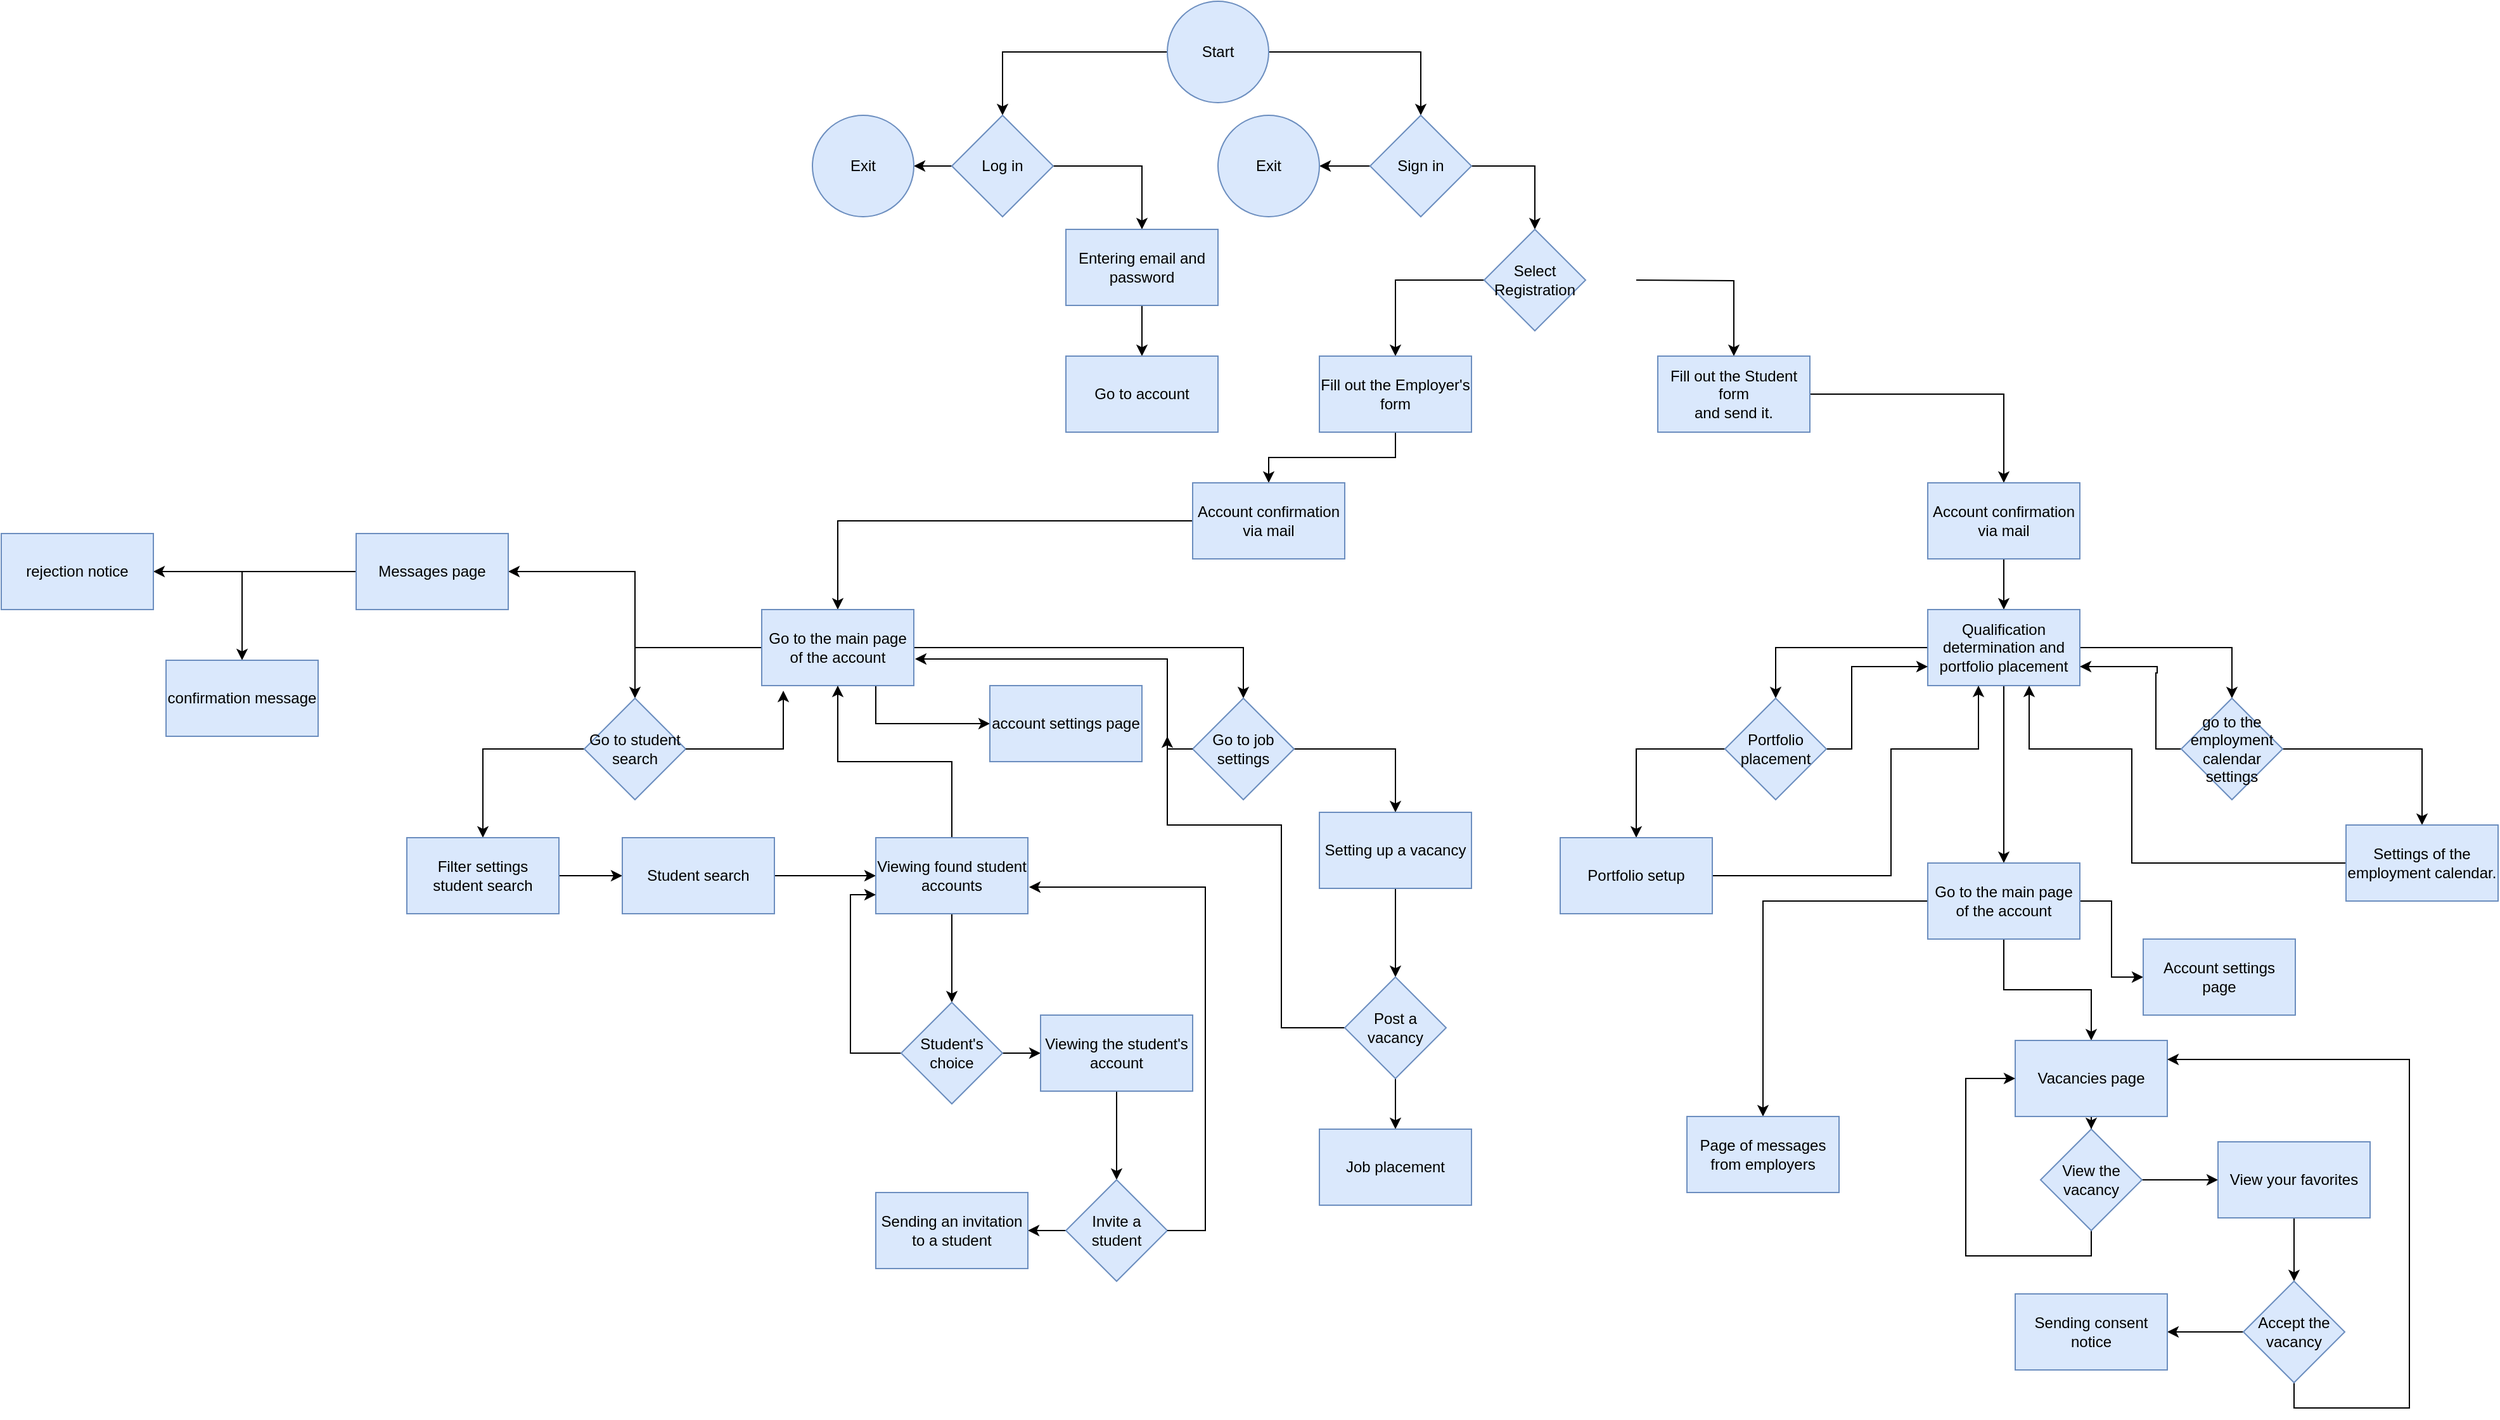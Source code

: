 <mxfile version="24.4.4" type="github">
  <diagram name="Сторінка-1" id="I66CP8ndcTy6_4_5-g2l">
    <mxGraphModel dx="2638" dy="819" grid="1" gridSize="10" guides="1" tooltips="1" connect="1" arrows="1" fold="1" page="0" pageScale="1" pageWidth="827" pageHeight="1169" math="0" shadow="0">
      <root>
        <mxCell id="0" />
        <mxCell id="1" parent="0" />
        <mxCell id="hiTkk5LqFYm6s-qgqpzz-3" value="" style="edgeStyle=orthogonalEdgeStyle;rounded=0;orthogonalLoop=1;jettySize=auto;html=1;" parent="1" source="hiTkk5LqFYm6s-qgqpzz-1" target="hiTkk5LqFYm6s-qgqpzz-2" edge="1">
          <mxGeometry relative="1" as="geometry" />
        </mxCell>
        <mxCell id="hiTkk5LqFYm6s-qgqpzz-5" value="" style="edgeStyle=orthogonalEdgeStyle;rounded=0;orthogonalLoop=1;jettySize=auto;html=1;" parent="1" source="hiTkk5LqFYm6s-qgqpzz-1" target="hiTkk5LqFYm6s-qgqpzz-4" edge="1">
          <mxGeometry relative="1" as="geometry" />
        </mxCell>
        <mxCell id="hiTkk5LqFYm6s-qgqpzz-1" value="Start" style="ellipse;whiteSpace=wrap;html=1;aspect=fixed;fillColor=#dae8fc;strokeColor=#6c8ebf;" parent="1" vertex="1">
          <mxGeometry x="360" width="80" height="80" as="geometry" />
        </mxCell>
        <mxCell id="hiTkk5LqFYm6s-qgqpzz-7" value="" style="edgeStyle=orthogonalEdgeStyle;rounded=0;orthogonalLoop=1;jettySize=auto;html=1;" parent="1" source="hiTkk5LqFYm6s-qgqpzz-2" target="hiTkk5LqFYm6s-qgqpzz-6" edge="1">
          <mxGeometry relative="1" as="geometry" />
        </mxCell>
        <mxCell id="hiTkk5LqFYm6s-qgqpzz-9" value="" style="edgeStyle=orthogonalEdgeStyle;rounded=0;orthogonalLoop=1;jettySize=auto;html=1;" parent="1" source="hiTkk5LqFYm6s-qgqpzz-2" target="hiTkk5LqFYm6s-qgqpzz-8" edge="1">
          <mxGeometry relative="1" as="geometry" />
        </mxCell>
        <mxCell id="hiTkk5LqFYm6s-qgqpzz-2" value="Sign in" style="rhombus;whiteSpace=wrap;html=1;fillColor=#dae8fc;strokeColor=#6c8ebf;" parent="1" vertex="1">
          <mxGeometry x="520" y="90" width="80" height="80" as="geometry" />
        </mxCell>
        <mxCell id="hiTkk5LqFYm6s-qgqpzz-57" value="" style="edgeStyle=orthogonalEdgeStyle;rounded=0;orthogonalLoop=1;jettySize=auto;html=1;" parent="1" source="hiTkk5LqFYm6s-qgqpzz-4" target="hiTkk5LqFYm6s-qgqpzz-56" edge="1">
          <mxGeometry relative="1" as="geometry" />
        </mxCell>
        <mxCell id="hiTkk5LqFYm6s-qgqpzz-59" value="" style="edgeStyle=orthogonalEdgeStyle;rounded=0;orthogonalLoop=1;jettySize=auto;html=1;" parent="1" source="hiTkk5LqFYm6s-qgqpzz-4" target="hiTkk5LqFYm6s-qgqpzz-58" edge="1">
          <mxGeometry relative="1" as="geometry" />
        </mxCell>
        <mxCell id="hiTkk5LqFYm6s-qgqpzz-4" value="Log in" style="rhombus;whiteSpace=wrap;html=1;fillColor=#dae8fc;strokeColor=#6c8ebf;" parent="1" vertex="1">
          <mxGeometry x="190" y="90" width="80" height="80" as="geometry" />
        </mxCell>
        <mxCell id="hiTkk5LqFYm6s-qgqpzz-6" value="Exit" style="ellipse;whiteSpace=wrap;html=1;fillColor=#dae8fc;strokeColor=#6c8ebf;" parent="1" vertex="1">
          <mxGeometry x="400" y="90" width="80" height="80" as="geometry" />
        </mxCell>
        <mxCell id="hiTkk5LqFYm6s-qgqpzz-11" value="" style="edgeStyle=orthogonalEdgeStyle;rounded=0;orthogonalLoop=1;jettySize=auto;html=1;" parent="1" source="hiTkk5LqFYm6s-qgqpzz-8" target="hiTkk5LqFYm6s-qgqpzz-10" edge="1">
          <mxGeometry relative="1" as="geometry" />
        </mxCell>
        <mxCell id="hiTkk5LqFYm6s-qgqpzz-13" value="" style="edgeStyle=orthogonalEdgeStyle;rounded=0;orthogonalLoop=1;jettySize=auto;html=1;" parent="1" target="hiTkk5LqFYm6s-qgqpzz-12" edge="1">
          <mxGeometry relative="1" as="geometry">
            <mxPoint x="730" y="220" as="sourcePoint" />
          </mxGeometry>
        </mxCell>
        <mxCell id="hiTkk5LqFYm6s-qgqpzz-8" value="Select Registration" style="rhombus;whiteSpace=wrap;html=1;fillColor=#dae8fc;strokeColor=#6c8ebf;" parent="1" vertex="1">
          <mxGeometry x="610" y="180" width="80" height="80" as="geometry" />
        </mxCell>
        <mxCell id="hiTkk5LqFYm6s-qgqpzz-63" value="" style="edgeStyle=orthogonalEdgeStyle;rounded=0;orthogonalLoop=1;jettySize=auto;html=1;" parent="1" source="hiTkk5LqFYm6s-qgqpzz-10" target="hiTkk5LqFYm6s-qgqpzz-62" edge="1">
          <mxGeometry relative="1" as="geometry" />
        </mxCell>
        <mxCell id="hiTkk5LqFYm6s-qgqpzz-10" value="Fill out the Employer&#39;s form" style="whiteSpace=wrap;html=1;fillColor=#dae8fc;strokeColor=#6c8ebf;" parent="1" vertex="1">
          <mxGeometry x="480" y="280" width="120" height="60" as="geometry" />
        </mxCell>
        <mxCell id="hiTkk5LqFYm6s-qgqpzz-15" value="" style="edgeStyle=orthogonalEdgeStyle;rounded=0;orthogonalLoop=1;jettySize=auto;html=1;" parent="1" source="hiTkk5LqFYm6s-qgqpzz-12" target="hiTkk5LqFYm6s-qgqpzz-14" edge="1">
          <mxGeometry relative="1" as="geometry" />
        </mxCell>
        <mxCell id="hiTkk5LqFYm6s-qgqpzz-12" value="&lt;div&gt;Fill out the Student form&lt;/div&gt;&lt;div&gt;and send it.&lt;/div&gt;" style="whiteSpace=wrap;html=1;fillColor=#dae8fc;strokeColor=#6c8ebf;" parent="1" vertex="1">
          <mxGeometry x="747" y="280" width="120" height="60" as="geometry" />
        </mxCell>
        <mxCell id="hiTkk5LqFYm6s-qgqpzz-17" value="" style="edgeStyle=orthogonalEdgeStyle;rounded=0;orthogonalLoop=1;jettySize=auto;html=1;" parent="1" source="hiTkk5LqFYm6s-qgqpzz-14" target="hiTkk5LqFYm6s-qgqpzz-16" edge="1">
          <mxGeometry relative="1" as="geometry" />
        </mxCell>
        <mxCell id="hiTkk5LqFYm6s-qgqpzz-14" value="Account confirmation via mail" style="whiteSpace=wrap;html=1;fillColor=#dae8fc;strokeColor=#6c8ebf;" parent="1" vertex="1">
          <mxGeometry x="960" y="380" width="120" height="60" as="geometry" />
        </mxCell>
        <mxCell id="hiTkk5LqFYm6s-qgqpzz-22" value="" style="edgeStyle=orthogonalEdgeStyle;rounded=0;orthogonalLoop=1;jettySize=auto;html=1;" parent="1" source="hiTkk5LqFYm6s-qgqpzz-16" target="hiTkk5LqFYm6s-qgqpzz-21" edge="1">
          <mxGeometry relative="1" as="geometry" />
        </mxCell>
        <mxCell id="hiTkk5LqFYm6s-qgqpzz-24" value="" style="edgeStyle=orthogonalEdgeStyle;rounded=0;orthogonalLoop=1;jettySize=auto;html=1;" parent="1" source="hiTkk5LqFYm6s-qgqpzz-16" target="hiTkk5LqFYm6s-qgqpzz-23" edge="1">
          <mxGeometry relative="1" as="geometry" />
        </mxCell>
        <mxCell id="hiTkk5LqFYm6s-qgqpzz-28" value="" style="edgeStyle=orthogonalEdgeStyle;rounded=0;orthogonalLoop=1;jettySize=auto;html=1;" parent="1" source="hiTkk5LqFYm6s-qgqpzz-16" target="hiTkk5LqFYm6s-qgqpzz-27" edge="1">
          <mxGeometry relative="1" as="geometry" />
        </mxCell>
        <mxCell id="hiTkk5LqFYm6s-qgqpzz-16" value="Qualification determination and portfolio placement" style="whiteSpace=wrap;html=1;fillColor=#dae8fc;strokeColor=#6c8ebf;" parent="1" vertex="1">
          <mxGeometry x="960" y="480" width="120" height="60" as="geometry" />
        </mxCell>
        <mxCell id="hiTkk5LqFYm6s-qgqpzz-30" value="" style="edgeStyle=orthogonalEdgeStyle;rounded=0;orthogonalLoop=1;jettySize=auto;html=1;" parent="1" source="hiTkk5LqFYm6s-qgqpzz-21" target="hiTkk5LqFYm6s-qgqpzz-29" edge="1">
          <mxGeometry relative="1" as="geometry" />
        </mxCell>
        <mxCell id="hiTkk5LqFYm6s-qgqpzz-54" style="edgeStyle=orthogonalEdgeStyle;rounded=0;orthogonalLoop=1;jettySize=auto;html=1;entryX=0;entryY=0.75;entryDx=0;entryDy=0;" parent="1" source="hiTkk5LqFYm6s-qgqpzz-21" target="hiTkk5LqFYm6s-qgqpzz-16" edge="1">
          <mxGeometry relative="1" as="geometry">
            <mxPoint x="890" y="530" as="targetPoint" />
            <Array as="points">
              <mxPoint x="900" y="590" />
              <mxPoint x="900" y="525" />
            </Array>
          </mxGeometry>
        </mxCell>
        <mxCell id="hiTkk5LqFYm6s-qgqpzz-21" value="Portfolio placement" style="rhombus;whiteSpace=wrap;html=1;fillColor=#dae8fc;strokeColor=#6c8ebf;" parent="1" vertex="1">
          <mxGeometry x="800" y="550" width="80" height="80" as="geometry" />
        </mxCell>
        <mxCell id="hiTkk5LqFYm6s-qgqpzz-26" value="" style="edgeStyle=orthogonalEdgeStyle;rounded=0;orthogonalLoop=1;jettySize=auto;html=1;" parent="1" source="hiTkk5LqFYm6s-qgqpzz-23" target="hiTkk5LqFYm6s-qgqpzz-25" edge="1">
          <mxGeometry relative="1" as="geometry" />
        </mxCell>
        <mxCell id="hiTkk5LqFYm6s-qgqpzz-55" style="edgeStyle=orthogonalEdgeStyle;rounded=0;orthogonalLoop=1;jettySize=auto;html=1;exitX=0;exitY=0.5;exitDx=0;exitDy=0;entryX=1;entryY=0.75;entryDx=0;entryDy=0;" parent="1" source="hiTkk5LqFYm6s-qgqpzz-23" target="hiTkk5LqFYm6s-qgqpzz-16" edge="1">
          <mxGeometry relative="1" as="geometry">
            <mxPoint x="1140" y="520" as="targetPoint" />
            <Array as="points">
              <mxPoint x="1140" y="590" />
              <mxPoint x="1140" y="530" />
              <mxPoint x="1141" y="530" />
              <mxPoint x="1141" y="525" />
            </Array>
          </mxGeometry>
        </mxCell>
        <mxCell id="hiTkk5LqFYm6s-qgqpzz-23" value="go to the employment calendar settings" style="rhombus;whiteSpace=wrap;html=1;fillColor=#dae8fc;strokeColor=#6c8ebf;" parent="1" vertex="1">
          <mxGeometry x="1160" y="550" width="80" height="80" as="geometry" />
        </mxCell>
        <mxCell id="hiTkk5LqFYm6s-qgqpzz-35" style="edgeStyle=orthogonalEdgeStyle;rounded=0;orthogonalLoop=1;jettySize=auto;html=1;" parent="1" source="hiTkk5LqFYm6s-qgqpzz-25" target="hiTkk5LqFYm6s-qgqpzz-16" edge="1">
          <mxGeometry relative="1" as="geometry">
            <mxPoint x="1040" y="545" as="targetPoint" />
            <Array as="points">
              <mxPoint x="1121" y="680" />
              <mxPoint x="1121" y="590" />
              <mxPoint x="1040" y="590" />
            </Array>
          </mxGeometry>
        </mxCell>
        <mxCell id="hiTkk5LqFYm6s-qgqpzz-25" value="Settings of the employment calendar." style="whiteSpace=wrap;html=1;fillColor=#dae8fc;strokeColor=#6c8ebf;" parent="1" vertex="1">
          <mxGeometry x="1290" y="650" width="120" height="60" as="geometry" />
        </mxCell>
        <mxCell id="hiTkk5LqFYm6s-qgqpzz-37" value="" style="edgeStyle=orthogonalEdgeStyle;rounded=0;orthogonalLoop=1;jettySize=auto;html=1;" parent="1" source="hiTkk5LqFYm6s-qgqpzz-27" target="hiTkk5LqFYm6s-qgqpzz-36" edge="1">
          <mxGeometry relative="1" as="geometry" />
        </mxCell>
        <mxCell id="hiTkk5LqFYm6s-qgqpzz-39" value="" style="edgeStyle=orthogonalEdgeStyle;rounded=0;orthogonalLoop=1;jettySize=auto;html=1;" parent="1" source="hiTkk5LqFYm6s-qgqpzz-27" target="hiTkk5LqFYm6s-qgqpzz-38" edge="1">
          <mxGeometry relative="1" as="geometry" />
        </mxCell>
        <mxCell id="hiTkk5LqFYm6s-qgqpzz-41" value="" style="edgeStyle=orthogonalEdgeStyle;rounded=0;orthogonalLoop=1;jettySize=auto;html=1;" parent="1" source="hiTkk5LqFYm6s-qgqpzz-27" target="hiTkk5LqFYm6s-qgqpzz-40" edge="1">
          <mxGeometry relative="1" as="geometry" />
        </mxCell>
        <mxCell id="hiTkk5LqFYm6s-qgqpzz-27" value="Go to the main page of the account" style="whiteSpace=wrap;html=1;fillColor=#dae8fc;strokeColor=#6c8ebf;" parent="1" vertex="1">
          <mxGeometry x="960" y="680" width="120" height="60" as="geometry" />
        </mxCell>
        <mxCell id="hiTkk5LqFYm6s-qgqpzz-33" style="edgeStyle=orthogonalEdgeStyle;rounded=0;orthogonalLoop=1;jettySize=auto;html=1;exitX=1;exitY=0.5;exitDx=0;exitDy=0;" parent="1" source="hiTkk5LqFYm6s-qgqpzz-29" edge="1">
          <mxGeometry relative="1" as="geometry">
            <mxPoint x="1000" y="540" as="targetPoint" />
            <Array as="points">
              <mxPoint x="931" y="690" />
              <mxPoint x="931" y="590" />
              <mxPoint x="1000" y="590" />
            </Array>
          </mxGeometry>
        </mxCell>
        <mxCell id="hiTkk5LqFYm6s-qgqpzz-29" value="Portfolio setup" style="whiteSpace=wrap;html=1;fillColor=#dae8fc;strokeColor=#6c8ebf;" parent="1" vertex="1">
          <mxGeometry x="670" y="660" width="120" height="60" as="geometry" />
        </mxCell>
        <mxCell id="hiTkk5LqFYm6s-qgqpzz-36" value="Account settings page" style="whiteSpace=wrap;html=1;fillColor=#dae8fc;strokeColor=#6c8ebf;" parent="1" vertex="1">
          <mxGeometry x="1130" y="740" width="120" height="60" as="geometry" />
        </mxCell>
        <mxCell id="hiTkk5LqFYm6s-qgqpzz-45" value="" style="edgeStyle=orthogonalEdgeStyle;rounded=0;orthogonalLoop=1;jettySize=auto;html=1;" parent="1" source="hiTkk5LqFYm6s-qgqpzz-38" target="hiTkk5LqFYm6s-qgqpzz-44" edge="1">
          <mxGeometry relative="1" as="geometry" />
        </mxCell>
        <mxCell id="hiTkk5LqFYm6s-qgqpzz-38" value="Vacancies page" style="whiteSpace=wrap;html=1;fillColor=#dae8fc;strokeColor=#6c8ebf;" parent="1" vertex="1">
          <mxGeometry x="1029" y="820" width="120" height="60" as="geometry" />
        </mxCell>
        <mxCell id="hiTkk5LqFYm6s-qgqpzz-40" value="Page of messages from employers" style="whiteSpace=wrap;html=1;fillColor=#dae8fc;strokeColor=#6c8ebf;" parent="1" vertex="1">
          <mxGeometry x="770" y="880" width="120" height="60" as="geometry" />
        </mxCell>
        <mxCell id="hiTkk5LqFYm6s-qgqpzz-47" value="" style="edgeStyle=orthogonalEdgeStyle;rounded=0;orthogonalLoop=1;jettySize=auto;html=1;" parent="1" source="hiTkk5LqFYm6s-qgqpzz-44" target="hiTkk5LqFYm6s-qgqpzz-46" edge="1">
          <mxGeometry relative="1" as="geometry" />
        </mxCell>
        <mxCell id="hiTkk5LqFYm6s-qgqpzz-53" style="edgeStyle=orthogonalEdgeStyle;rounded=0;orthogonalLoop=1;jettySize=auto;html=1;entryX=0;entryY=0.5;entryDx=0;entryDy=0;" parent="1" source="hiTkk5LqFYm6s-qgqpzz-44" target="hiTkk5LqFYm6s-qgqpzz-38" edge="1">
          <mxGeometry relative="1" as="geometry">
            <mxPoint x="989" y="850" as="targetPoint" />
            <Array as="points">
              <mxPoint x="990" y="990" />
              <mxPoint x="990" y="850" />
            </Array>
          </mxGeometry>
        </mxCell>
        <mxCell id="hiTkk5LqFYm6s-qgqpzz-44" value="View the vacancy" style="rhombus;whiteSpace=wrap;html=1;fillColor=#dae8fc;strokeColor=#6c8ebf;" parent="1" vertex="1">
          <mxGeometry x="1049" y="890" width="80" height="80" as="geometry" />
        </mxCell>
        <mxCell id="hiTkk5LqFYm6s-qgqpzz-49" value="" style="edgeStyle=orthogonalEdgeStyle;rounded=0;orthogonalLoop=1;jettySize=auto;html=1;" parent="1" source="hiTkk5LqFYm6s-qgqpzz-46" target="hiTkk5LqFYm6s-qgqpzz-48" edge="1">
          <mxGeometry relative="1" as="geometry" />
        </mxCell>
        <mxCell id="hiTkk5LqFYm6s-qgqpzz-46" value="View your favorites" style="whiteSpace=wrap;html=1;fillColor=#dae8fc;strokeColor=#6c8ebf;" parent="1" vertex="1">
          <mxGeometry x="1189" y="900" width="120" height="60" as="geometry" />
        </mxCell>
        <mxCell id="hiTkk5LqFYm6s-qgqpzz-51" value="" style="edgeStyle=orthogonalEdgeStyle;rounded=0;orthogonalLoop=1;jettySize=auto;html=1;" parent="1" source="hiTkk5LqFYm6s-qgqpzz-48" target="hiTkk5LqFYm6s-qgqpzz-50" edge="1">
          <mxGeometry relative="1" as="geometry" />
        </mxCell>
        <mxCell id="hiTkk5LqFYm6s-qgqpzz-52" style="edgeStyle=orthogonalEdgeStyle;rounded=0;orthogonalLoop=1;jettySize=auto;html=1;entryX=1;entryY=0.25;entryDx=0;entryDy=0;" parent="1" source="hiTkk5LqFYm6s-qgqpzz-48" target="hiTkk5LqFYm6s-qgqpzz-38" edge="1">
          <mxGeometry relative="1" as="geometry">
            <mxPoint x="1339" y="840" as="targetPoint" />
            <Array as="points">
              <mxPoint x="1249" y="1110" />
              <mxPoint x="1340" y="1110" />
              <mxPoint x="1340" y="835" />
            </Array>
          </mxGeometry>
        </mxCell>
        <mxCell id="hiTkk5LqFYm6s-qgqpzz-48" value="Accept the vacancy" style="rhombus;whiteSpace=wrap;html=1;fillColor=#dae8fc;strokeColor=#6c8ebf;" parent="1" vertex="1">
          <mxGeometry x="1209" y="1010" width="80" height="80" as="geometry" />
        </mxCell>
        <mxCell id="hiTkk5LqFYm6s-qgqpzz-50" value="Sending consent notice" style="whiteSpace=wrap;html=1;fillColor=#dae8fc;strokeColor=#6c8ebf;" parent="1" vertex="1">
          <mxGeometry x="1029" y="1020" width="120" height="60" as="geometry" />
        </mxCell>
        <mxCell id="hiTkk5LqFYm6s-qgqpzz-56" value="Exit" style="ellipse;whiteSpace=wrap;html=1;fillColor=#dae8fc;strokeColor=#6c8ebf;" parent="1" vertex="1">
          <mxGeometry x="80" y="90" width="80" height="80" as="geometry" />
        </mxCell>
        <mxCell id="hiTkk5LqFYm6s-qgqpzz-61" value="" style="edgeStyle=orthogonalEdgeStyle;rounded=0;orthogonalLoop=1;jettySize=auto;html=1;" parent="1" source="hiTkk5LqFYm6s-qgqpzz-58" target="hiTkk5LqFYm6s-qgqpzz-60" edge="1">
          <mxGeometry relative="1" as="geometry" />
        </mxCell>
        <mxCell id="hiTkk5LqFYm6s-qgqpzz-58" value="Entering email and password" style="whiteSpace=wrap;html=1;fillColor=#dae8fc;strokeColor=#6c8ebf;" parent="1" vertex="1">
          <mxGeometry x="280" y="180" width="120" height="60" as="geometry" />
        </mxCell>
        <mxCell id="hiTkk5LqFYm6s-qgqpzz-60" value="Go to account" style="whiteSpace=wrap;html=1;fillColor=#dae8fc;strokeColor=#6c8ebf;" parent="1" vertex="1">
          <mxGeometry x="280" y="280" width="120" height="60" as="geometry" />
        </mxCell>
        <mxCell id="hiTkk5LqFYm6s-qgqpzz-65" value="" style="edgeStyle=orthogonalEdgeStyle;rounded=0;orthogonalLoop=1;jettySize=auto;html=1;" parent="1" source="hiTkk5LqFYm6s-qgqpzz-62" target="hiTkk5LqFYm6s-qgqpzz-64" edge="1">
          <mxGeometry relative="1" as="geometry" />
        </mxCell>
        <mxCell id="hiTkk5LqFYm6s-qgqpzz-62" value="Account confirmation via mail" style="whiteSpace=wrap;html=1;fillColor=#dae8fc;strokeColor=#6c8ebf;" parent="1" vertex="1">
          <mxGeometry x="380" y="380" width="120" height="60" as="geometry" />
        </mxCell>
        <mxCell id="hiTkk5LqFYm6s-qgqpzz-67" value="" style="edgeStyle=orthogonalEdgeStyle;rounded=0;orthogonalLoop=1;jettySize=auto;html=1;" parent="1" source="hiTkk5LqFYm6s-qgqpzz-64" target="hiTkk5LqFYm6s-qgqpzz-66" edge="1">
          <mxGeometry relative="1" as="geometry" />
        </mxCell>
        <mxCell id="hiTkk5LqFYm6s-qgqpzz-71" value="" style="edgeStyle=orthogonalEdgeStyle;rounded=0;orthogonalLoop=1;jettySize=auto;html=1;" parent="1" source="hiTkk5LqFYm6s-qgqpzz-64" target="hiTkk5LqFYm6s-qgqpzz-70" edge="1">
          <mxGeometry relative="1" as="geometry" />
        </mxCell>
        <mxCell id="hiTkk5LqFYm6s-qgqpzz-86" value="" style="edgeStyle=orthogonalEdgeStyle;rounded=0;orthogonalLoop=1;jettySize=auto;html=1;exitX=0.75;exitY=1;exitDx=0;exitDy=0;" parent="1" source="hiTkk5LqFYm6s-qgqpzz-64" target="hiTkk5LqFYm6s-qgqpzz-84" edge="1">
          <mxGeometry relative="1" as="geometry" />
        </mxCell>
        <mxCell id="hiTkk5LqFYm6s-qgqpzz-90" value="" style="edgeStyle=orthogonalEdgeStyle;rounded=0;orthogonalLoop=1;jettySize=auto;html=1;" parent="1" source="hiTkk5LqFYm6s-qgqpzz-64" target="hiTkk5LqFYm6s-qgqpzz-89" edge="1">
          <mxGeometry relative="1" as="geometry">
            <Array as="points">
              <mxPoint x="420" y="510" />
            </Array>
          </mxGeometry>
        </mxCell>
        <mxCell id="hiTkk5LqFYm6s-qgqpzz-64" value="Go to the main page of the account" style="whiteSpace=wrap;html=1;fillColor=#dae8fc;strokeColor=#6c8ebf;" parent="1" vertex="1">
          <mxGeometry x="40" y="480" width="120" height="60" as="geometry" />
        </mxCell>
        <mxCell id="hiTkk5LqFYm6s-qgqpzz-77" value="" style="edgeStyle=orthogonalEdgeStyle;rounded=0;orthogonalLoop=1;jettySize=auto;html=1;" parent="1" source="hiTkk5LqFYm6s-qgqpzz-66" target="hiTkk5LqFYm6s-qgqpzz-76" edge="1">
          <mxGeometry relative="1" as="geometry" />
        </mxCell>
        <mxCell id="hiTkk5LqFYm6s-qgqpzz-66" value="Go to student search" style="rhombus;whiteSpace=wrap;html=1;fillColor=#dae8fc;strokeColor=#6c8ebf;" parent="1" vertex="1">
          <mxGeometry x="-100" y="550" width="80" height="80" as="geometry" />
        </mxCell>
        <mxCell id="hiTkk5LqFYm6s-qgqpzz-68" style="edgeStyle=orthogonalEdgeStyle;rounded=0;orthogonalLoop=1;jettySize=auto;html=1;entryX=0.142;entryY=1.067;entryDx=0;entryDy=0;entryPerimeter=0;" parent="1" source="hiTkk5LqFYm6s-qgqpzz-66" target="hiTkk5LqFYm6s-qgqpzz-64" edge="1">
          <mxGeometry relative="1" as="geometry" />
        </mxCell>
        <mxCell id="hiTkk5LqFYm6s-qgqpzz-73" value="" style="edgeStyle=orthogonalEdgeStyle;rounded=0;orthogonalLoop=1;jettySize=auto;html=1;" parent="1" source="hiTkk5LqFYm6s-qgqpzz-70" target="hiTkk5LqFYm6s-qgqpzz-72" edge="1">
          <mxGeometry relative="1" as="geometry" />
        </mxCell>
        <mxCell id="hiTkk5LqFYm6s-qgqpzz-75" value="" style="edgeStyle=orthogonalEdgeStyle;rounded=0;orthogonalLoop=1;jettySize=auto;html=1;" parent="1" source="hiTkk5LqFYm6s-qgqpzz-70" target="hiTkk5LqFYm6s-qgqpzz-74" edge="1">
          <mxGeometry relative="1" as="geometry" />
        </mxCell>
        <mxCell id="hiTkk5LqFYm6s-qgqpzz-70" value="Messages page" style="whiteSpace=wrap;html=1;fillColor=#dae8fc;strokeColor=#6c8ebf;" parent="1" vertex="1">
          <mxGeometry x="-280" y="420" width="120" height="60" as="geometry" />
        </mxCell>
        <mxCell id="hiTkk5LqFYm6s-qgqpzz-72" value="confirmation message" style="whiteSpace=wrap;html=1;fillColor=#dae8fc;strokeColor=#6c8ebf;" parent="1" vertex="1">
          <mxGeometry x="-430" y="520" width="120" height="60" as="geometry" />
        </mxCell>
        <mxCell id="hiTkk5LqFYm6s-qgqpzz-74" value="rejection notice" style="whiteSpace=wrap;html=1;fillColor=#dae8fc;strokeColor=#6c8ebf;" parent="1" vertex="1">
          <mxGeometry x="-560" y="420" width="120" height="60" as="geometry" />
        </mxCell>
        <mxCell id="hiTkk5LqFYm6s-qgqpzz-79" value="" style="edgeStyle=orthogonalEdgeStyle;rounded=0;orthogonalLoop=1;jettySize=auto;html=1;" parent="1" source="hiTkk5LqFYm6s-qgqpzz-76" target="hiTkk5LqFYm6s-qgqpzz-78" edge="1">
          <mxGeometry relative="1" as="geometry" />
        </mxCell>
        <mxCell id="hiTkk5LqFYm6s-qgqpzz-76" value="&lt;div&gt;Filter settings&lt;/div&gt;&lt;div&gt;student search&lt;/div&gt;" style="whiteSpace=wrap;html=1;fillColor=#dae8fc;strokeColor=#6c8ebf;" parent="1" vertex="1">
          <mxGeometry x="-240" y="660" width="120" height="60" as="geometry" />
        </mxCell>
        <mxCell id="hiTkk5LqFYm6s-qgqpzz-81" value="" style="edgeStyle=orthogonalEdgeStyle;rounded=0;orthogonalLoop=1;jettySize=auto;html=1;" parent="1" source="hiTkk5LqFYm6s-qgqpzz-78" target="hiTkk5LqFYm6s-qgqpzz-80" edge="1">
          <mxGeometry relative="1" as="geometry" />
        </mxCell>
        <mxCell id="hiTkk5LqFYm6s-qgqpzz-78" value="Student search" style="whiteSpace=wrap;html=1;fillColor=#dae8fc;strokeColor=#6c8ebf;" parent="1" vertex="1">
          <mxGeometry x="-70" y="660" width="120" height="60" as="geometry" />
        </mxCell>
        <mxCell id="hiTkk5LqFYm6s-qgqpzz-82" style="edgeStyle=orthogonalEdgeStyle;rounded=0;orthogonalLoop=1;jettySize=auto;html=1;entryX=0.5;entryY=1;entryDx=0;entryDy=0;" parent="1" source="hiTkk5LqFYm6s-qgqpzz-80" target="hiTkk5LqFYm6s-qgqpzz-64" edge="1">
          <mxGeometry relative="1" as="geometry" />
        </mxCell>
        <mxCell id="hiTkk5LqFYm6s-qgqpzz-93" value="" style="edgeStyle=orthogonalEdgeStyle;rounded=0;orthogonalLoop=1;jettySize=auto;html=1;" parent="1" source="hiTkk5LqFYm6s-qgqpzz-80" target="hiTkk5LqFYm6s-qgqpzz-92" edge="1">
          <mxGeometry relative="1" as="geometry" />
        </mxCell>
        <mxCell id="hiTkk5LqFYm6s-qgqpzz-80" value="Viewing found student accounts" style="whiteSpace=wrap;html=1;fillColor=#dae8fc;strokeColor=#6c8ebf;" parent="1" vertex="1">
          <mxGeometry x="130" y="660" width="120" height="60" as="geometry" />
        </mxCell>
        <mxCell id="hiTkk5LqFYm6s-qgqpzz-84" value="account settings page" style="whiteSpace=wrap;html=1;fillColor=#dae8fc;strokeColor=#6c8ebf;" parent="1" vertex="1">
          <mxGeometry x="220" y="540" width="120" height="60" as="geometry" />
        </mxCell>
        <mxCell id="hiTkk5LqFYm6s-qgqpzz-103" value="" style="edgeStyle=orthogonalEdgeStyle;rounded=0;orthogonalLoop=1;jettySize=auto;html=1;" parent="1" source="hiTkk5LqFYm6s-qgqpzz-89" target="hiTkk5LqFYm6s-qgqpzz-102" edge="1">
          <mxGeometry relative="1" as="geometry" />
        </mxCell>
        <mxCell id="hiTkk5LqFYm6s-qgqpzz-89" value="Go to job settings" style="rhombus;whiteSpace=wrap;html=1;fillColor=#dae8fc;strokeColor=#6c8ebf;" parent="1" vertex="1">
          <mxGeometry x="380" y="550" width="80" height="80" as="geometry" />
        </mxCell>
        <mxCell id="hiTkk5LqFYm6s-qgqpzz-91" style="edgeStyle=orthogonalEdgeStyle;rounded=0;orthogonalLoop=1;jettySize=auto;html=1;exitX=0;exitY=0.5;exitDx=0;exitDy=0;entryX=1.008;entryY=0.65;entryDx=0;entryDy=0;entryPerimeter=0;" parent="1" source="hiTkk5LqFYm6s-qgqpzz-89" target="hiTkk5LqFYm6s-qgqpzz-64" edge="1">
          <mxGeometry relative="1" as="geometry">
            <Array as="points">
              <mxPoint x="360" y="590" />
              <mxPoint x="360" y="519" />
            </Array>
          </mxGeometry>
        </mxCell>
        <mxCell id="hiTkk5LqFYm6s-qgqpzz-94" style="edgeStyle=orthogonalEdgeStyle;rounded=0;orthogonalLoop=1;jettySize=auto;html=1;entryX=0;entryY=0.75;entryDx=0;entryDy=0;" parent="1" source="hiTkk5LqFYm6s-qgqpzz-92" target="hiTkk5LqFYm6s-qgqpzz-80" edge="1">
          <mxGeometry relative="1" as="geometry">
            <mxPoint x="120" y="710" as="targetPoint" />
            <Array as="points">
              <mxPoint x="110" y="830" />
              <mxPoint x="110" y="705" />
            </Array>
          </mxGeometry>
        </mxCell>
        <mxCell id="hiTkk5LqFYm6s-qgqpzz-96" value="" style="edgeStyle=orthogonalEdgeStyle;rounded=0;orthogonalLoop=1;jettySize=auto;html=1;" parent="1" source="hiTkk5LqFYm6s-qgqpzz-92" target="hiTkk5LqFYm6s-qgqpzz-95" edge="1">
          <mxGeometry relative="1" as="geometry" />
        </mxCell>
        <mxCell id="hiTkk5LqFYm6s-qgqpzz-92" value="Student&#39;s choice" style="rhombus;whiteSpace=wrap;html=1;fillColor=#dae8fc;strokeColor=#6c8ebf;" parent="1" vertex="1">
          <mxGeometry x="150" y="790" width="80" height="80" as="geometry" />
        </mxCell>
        <mxCell id="hiTkk5LqFYm6s-qgqpzz-98" value="" style="edgeStyle=orthogonalEdgeStyle;rounded=0;orthogonalLoop=1;jettySize=auto;html=1;" parent="1" source="hiTkk5LqFYm6s-qgqpzz-95" target="hiTkk5LqFYm6s-qgqpzz-97" edge="1">
          <mxGeometry relative="1" as="geometry" />
        </mxCell>
        <mxCell id="hiTkk5LqFYm6s-qgqpzz-95" value="Viewing the student&#39;s account" style="whiteSpace=wrap;html=1;fillColor=#dae8fc;strokeColor=#6c8ebf;" parent="1" vertex="1">
          <mxGeometry x="260" y="800" width="120" height="60" as="geometry" />
        </mxCell>
        <mxCell id="hiTkk5LqFYm6s-qgqpzz-101" value="" style="edgeStyle=orthogonalEdgeStyle;rounded=0;orthogonalLoop=1;jettySize=auto;html=1;" parent="1" source="hiTkk5LqFYm6s-qgqpzz-97" target="hiTkk5LqFYm6s-qgqpzz-100" edge="1">
          <mxGeometry relative="1" as="geometry" />
        </mxCell>
        <mxCell id="hiTkk5LqFYm6s-qgqpzz-97" value="Invite a student" style="rhombus;whiteSpace=wrap;html=1;fillColor=#dae8fc;strokeColor=#6c8ebf;" parent="1" vertex="1">
          <mxGeometry x="280" y="930" width="80" height="80" as="geometry" />
        </mxCell>
        <mxCell id="hiTkk5LqFYm6s-qgqpzz-99" style="edgeStyle=orthogonalEdgeStyle;rounded=0;orthogonalLoop=1;jettySize=auto;html=1;entryX=1.008;entryY=0.65;entryDx=0;entryDy=0;entryPerimeter=0;" parent="1" source="hiTkk5LqFYm6s-qgqpzz-97" target="hiTkk5LqFYm6s-qgqpzz-80" edge="1">
          <mxGeometry relative="1" as="geometry">
            <Array as="points">
              <mxPoint x="390" y="970" />
              <mxPoint x="390" y="699" />
            </Array>
          </mxGeometry>
        </mxCell>
        <mxCell id="hiTkk5LqFYm6s-qgqpzz-100" value="Sending an invitation to a student" style="whiteSpace=wrap;html=1;fillColor=#dae8fc;strokeColor=#6c8ebf;" parent="1" vertex="1">
          <mxGeometry x="130" y="940" width="120" height="60" as="geometry" />
        </mxCell>
        <mxCell id="hiTkk5LqFYm6s-qgqpzz-105" value="" style="edgeStyle=orthogonalEdgeStyle;rounded=0;orthogonalLoop=1;jettySize=auto;html=1;" parent="1" source="hiTkk5LqFYm6s-qgqpzz-102" target="hiTkk5LqFYm6s-qgqpzz-104" edge="1">
          <mxGeometry relative="1" as="geometry" />
        </mxCell>
        <mxCell id="hiTkk5LqFYm6s-qgqpzz-102" value="Setting up a vacancy" style="whiteSpace=wrap;html=1;fillColor=#dae8fc;strokeColor=#6c8ebf;" parent="1" vertex="1">
          <mxGeometry x="480" y="640" width="120" height="60" as="geometry" />
        </mxCell>
        <mxCell id="hiTkk5LqFYm6s-qgqpzz-107" value="" style="edgeStyle=orthogonalEdgeStyle;rounded=0;orthogonalLoop=1;jettySize=auto;html=1;" parent="1" source="hiTkk5LqFYm6s-qgqpzz-104" target="hiTkk5LqFYm6s-qgqpzz-106" edge="1">
          <mxGeometry relative="1" as="geometry" />
        </mxCell>
        <mxCell id="hiTkk5LqFYm6s-qgqpzz-108" style="edgeStyle=orthogonalEdgeStyle;rounded=0;orthogonalLoop=1;jettySize=auto;html=1;" parent="1" source="hiTkk5LqFYm6s-qgqpzz-104" edge="1">
          <mxGeometry relative="1" as="geometry">
            <mxPoint x="360" y="580" as="targetPoint" />
            <Array as="points">
              <mxPoint x="450" y="810" />
              <mxPoint x="450" y="650" />
              <mxPoint x="360" y="650" />
              <mxPoint x="360" y="600" />
            </Array>
          </mxGeometry>
        </mxCell>
        <mxCell id="hiTkk5LqFYm6s-qgqpzz-104" value="Post a vacancy" style="rhombus;whiteSpace=wrap;html=1;fillColor=#dae8fc;strokeColor=#6c8ebf;" parent="1" vertex="1">
          <mxGeometry x="500" y="770" width="80" height="80" as="geometry" />
        </mxCell>
        <mxCell id="hiTkk5LqFYm6s-qgqpzz-106" value="Job placement" style="whiteSpace=wrap;html=1;fillColor=#dae8fc;strokeColor=#6c8ebf;" parent="1" vertex="1">
          <mxGeometry x="480" y="890" width="120" height="60" as="geometry" />
        </mxCell>
      </root>
    </mxGraphModel>
  </diagram>
</mxfile>
